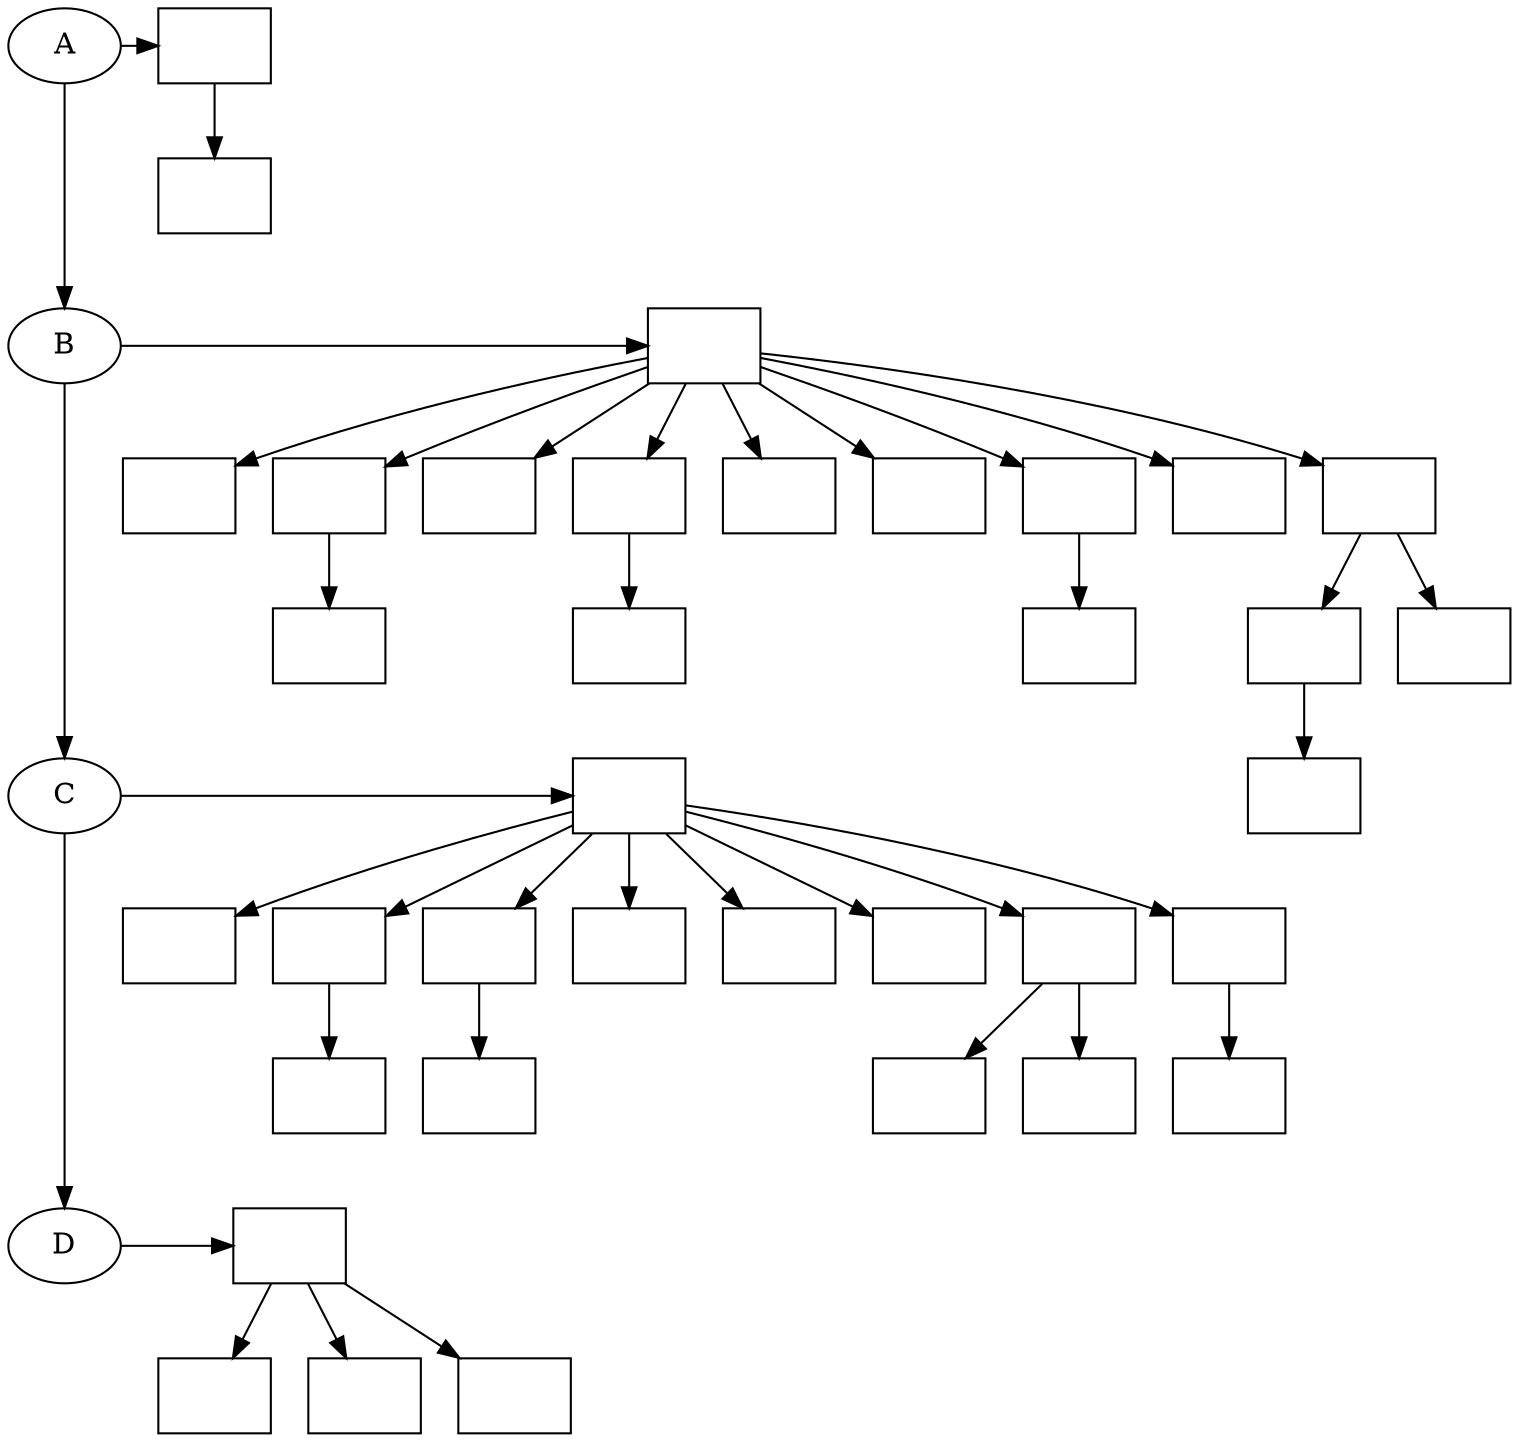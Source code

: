 digraph {
    //snode [label = ""];

    A; B; C; D;
    E [style = invis];

    {   node [shape = box, label = ""];

        1 -> 2;
        3 -> { 4; 5; 6; 7; 8; 9; 10; 11; 12; }; 5 -> 13; 7 -> 14; 10 -> 15; 12 -> { 16; 17; }; 16 -> 18;
        19 -> { 34; 35; 36; 37; 38; 39; 40; 41; }; 35 -> 42; 36 -> 43; 40 -> { 45; 46; }; 41 -> 44;
        20 -> { 21; 22; 23};
    }

    {   edge [weight = 10];
        A -> B [minlen = 2];
        B -> C [minlen = 3];
        C -> D [minlen = 3];
        D -> E [style = invis];
    }

    {   rank = same; A -> 1; }
    {   rank = same; B -> 3; }
    {   rank = same; C -> 19; }
    {   rank = same; D -> 20; }
}
